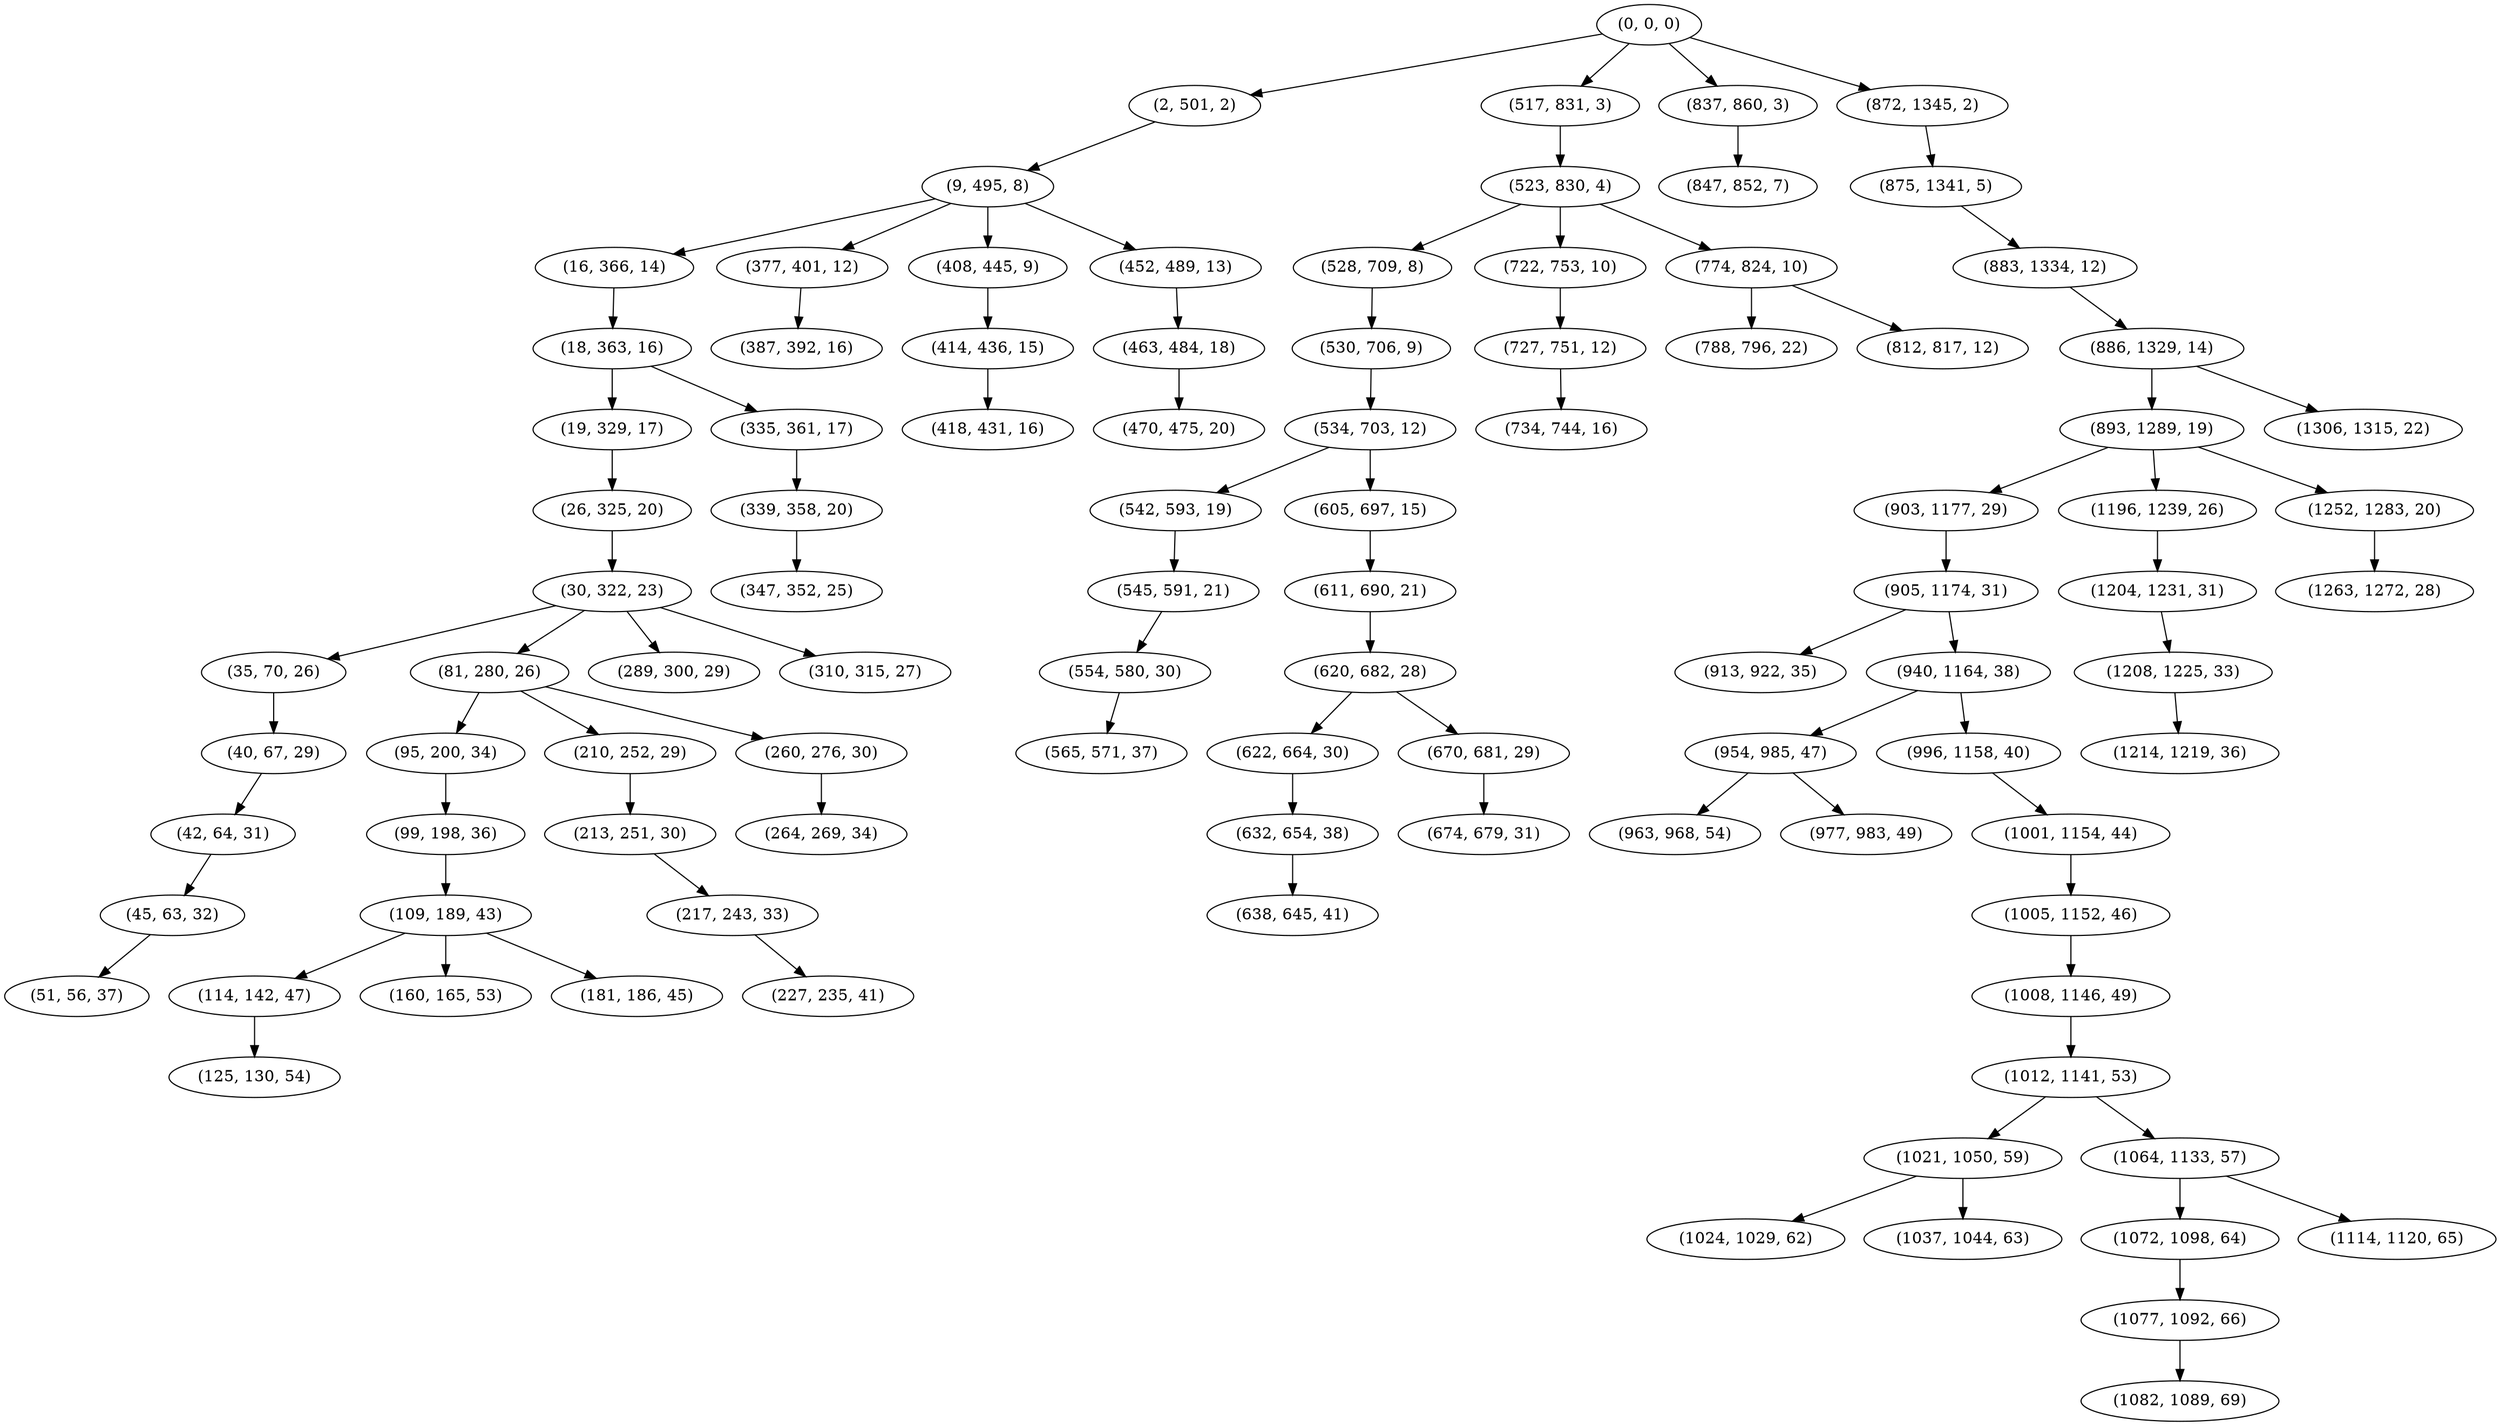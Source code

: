 digraph tree {
    "(0, 0, 0)";
    "(2, 501, 2)";
    "(9, 495, 8)";
    "(16, 366, 14)";
    "(18, 363, 16)";
    "(19, 329, 17)";
    "(26, 325, 20)";
    "(30, 322, 23)";
    "(35, 70, 26)";
    "(40, 67, 29)";
    "(42, 64, 31)";
    "(45, 63, 32)";
    "(51, 56, 37)";
    "(81, 280, 26)";
    "(95, 200, 34)";
    "(99, 198, 36)";
    "(109, 189, 43)";
    "(114, 142, 47)";
    "(125, 130, 54)";
    "(160, 165, 53)";
    "(181, 186, 45)";
    "(210, 252, 29)";
    "(213, 251, 30)";
    "(217, 243, 33)";
    "(227, 235, 41)";
    "(260, 276, 30)";
    "(264, 269, 34)";
    "(289, 300, 29)";
    "(310, 315, 27)";
    "(335, 361, 17)";
    "(339, 358, 20)";
    "(347, 352, 25)";
    "(377, 401, 12)";
    "(387, 392, 16)";
    "(408, 445, 9)";
    "(414, 436, 15)";
    "(418, 431, 16)";
    "(452, 489, 13)";
    "(463, 484, 18)";
    "(470, 475, 20)";
    "(517, 831, 3)";
    "(523, 830, 4)";
    "(528, 709, 8)";
    "(530, 706, 9)";
    "(534, 703, 12)";
    "(542, 593, 19)";
    "(545, 591, 21)";
    "(554, 580, 30)";
    "(565, 571, 37)";
    "(605, 697, 15)";
    "(611, 690, 21)";
    "(620, 682, 28)";
    "(622, 664, 30)";
    "(632, 654, 38)";
    "(638, 645, 41)";
    "(670, 681, 29)";
    "(674, 679, 31)";
    "(722, 753, 10)";
    "(727, 751, 12)";
    "(734, 744, 16)";
    "(774, 824, 10)";
    "(788, 796, 22)";
    "(812, 817, 12)";
    "(837, 860, 3)";
    "(847, 852, 7)";
    "(872, 1345, 2)";
    "(875, 1341, 5)";
    "(883, 1334, 12)";
    "(886, 1329, 14)";
    "(893, 1289, 19)";
    "(903, 1177, 29)";
    "(905, 1174, 31)";
    "(913, 922, 35)";
    "(940, 1164, 38)";
    "(954, 985, 47)";
    "(963, 968, 54)";
    "(977, 983, 49)";
    "(996, 1158, 40)";
    "(1001, 1154, 44)";
    "(1005, 1152, 46)";
    "(1008, 1146, 49)";
    "(1012, 1141, 53)";
    "(1021, 1050, 59)";
    "(1024, 1029, 62)";
    "(1037, 1044, 63)";
    "(1064, 1133, 57)";
    "(1072, 1098, 64)";
    "(1077, 1092, 66)";
    "(1082, 1089, 69)";
    "(1114, 1120, 65)";
    "(1196, 1239, 26)";
    "(1204, 1231, 31)";
    "(1208, 1225, 33)";
    "(1214, 1219, 36)";
    "(1252, 1283, 20)";
    "(1263, 1272, 28)";
    "(1306, 1315, 22)";
    "(0, 0, 0)" -> "(2, 501, 2)";
    "(0, 0, 0)" -> "(517, 831, 3)";
    "(0, 0, 0)" -> "(837, 860, 3)";
    "(0, 0, 0)" -> "(872, 1345, 2)";
    "(2, 501, 2)" -> "(9, 495, 8)";
    "(9, 495, 8)" -> "(16, 366, 14)";
    "(9, 495, 8)" -> "(377, 401, 12)";
    "(9, 495, 8)" -> "(408, 445, 9)";
    "(9, 495, 8)" -> "(452, 489, 13)";
    "(16, 366, 14)" -> "(18, 363, 16)";
    "(18, 363, 16)" -> "(19, 329, 17)";
    "(18, 363, 16)" -> "(335, 361, 17)";
    "(19, 329, 17)" -> "(26, 325, 20)";
    "(26, 325, 20)" -> "(30, 322, 23)";
    "(30, 322, 23)" -> "(35, 70, 26)";
    "(30, 322, 23)" -> "(81, 280, 26)";
    "(30, 322, 23)" -> "(289, 300, 29)";
    "(30, 322, 23)" -> "(310, 315, 27)";
    "(35, 70, 26)" -> "(40, 67, 29)";
    "(40, 67, 29)" -> "(42, 64, 31)";
    "(42, 64, 31)" -> "(45, 63, 32)";
    "(45, 63, 32)" -> "(51, 56, 37)";
    "(81, 280, 26)" -> "(95, 200, 34)";
    "(81, 280, 26)" -> "(210, 252, 29)";
    "(81, 280, 26)" -> "(260, 276, 30)";
    "(95, 200, 34)" -> "(99, 198, 36)";
    "(99, 198, 36)" -> "(109, 189, 43)";
    "(109, 189, 43)" -> "(114, 142, 47)";
    "(109, 189, 43)" -> "(160, 165, 53)";
    "(109, 189, 43)" -> "(181, 186, 45)";
    "(114, 142, 47)" -> "(125, 130, 54)";
    "(210, 252, 29)" -> "(213, 251, 30)";
    "(213, 251, 30)" -> "(217, 243, 33)";
    "(217, 243, 33)" -> "(227, 235, 41)";
    "(260, 276, 30)" -> "(264, 269, 34)";
    "(335, 361, 17)" -> "(339, 358, 20)";
    "(339, 358, 20)" -> "(347, 352, 25)";
    "(377, 401, 12)" -> "(387, 392, 16)";
    "(408, 445, 9)" -> "(414, 436, 15)";
    "(414, 436, 15)" -> "(418, 431, 16)";
    "(452, 489, 13)" -> "(463, 484, 18)";
    "(463, 484, 18)" -> "(470, 475, 20)";
    "(517, 831, 3)" -> "(523, 830, 4)";
    "(523, 830, 4)" -> "(528, 709, 8)";
    "(523, 830, 4)" -> "(722, 753, 10)";
    "(523, 830, 4)" -> "(774, 824, 10)";
    "(528, 709, 8)" -> "(530, 706, 9)";
    "(530, 706, 9)" -> "(534, 703, 12)";
    "(534, 703, 12)" -> "(542, 593, 19)";
    "(534, 703, 12)" -> "(605, 697, 15)";
    "(542, 593, 19)" -> "(545, 591, 21)";
    "(545, 591, 21)" -> "(554, 580, 30)";
    "(554, 580, 30)" -> "(565, 571, 37)";
    "(605, 697, 15)" -> "(611, 690, 21)";
    "(611, 690, 21)" -> "(620, 682, 28)";
    "(620, 682, 28)" -> "(622, 664, 30)";
    "(620, 682, 28)" -> "(670, 681, 29)";
    "(622, 664, 30)" -> "(632, 654, 38)";
    "(632, 654, 38)" -> "(638, 645, 41)";
    "(670, 681, 29)" -> "(674, 679, 31)";
    "(722, 753, 10)" -> "(727, 751, 12)";
    "(727, 751, 12)" -> "(734, 744, 16)";
    "(774, 824, 10)" -> "(788, 796, 22)";
    "(774, 824, 10)" -> "(812, 817, 12)";
    "(837, 860, 3)" -> "(847, 852, 7)";
    "(872, 1345, 2)" -> "(875, 1341, 5)";
    "(875, 1341, 5)" -> "(883, 1334, 12)";
    "(883, 1334, 12)" -> "(886, 1329, 14)";
    "(886, 1329, 14)" -> "(893, 1289, 19)";
    "(886, 1329, 14)" -> "(1306, 1315, 22)";
    "(893, 1289, 19)" -> "(903, 1177, 29)";
    "(893, 1289, 19)" -> "(1196, 1239, 26)";
    "(893, 1289, 19)" -> "(1252, 1283, 20)";
    "(903, 1177, 29)" -> "(905, 1174, 31)";
    "(905, 1174, 31)" -> "(913, 922, 35)";
    "(905, 1174, 31)" -> "(940, 1164, 38)";
    "(940, 1164, 38)" -> "(954, 985, 47)";
    "(940, 1164, 38)" -> "(996, 1158, 40)";
    "(954, 985, 47)" -> "(963, 968, 54)";
    "(954, 985, 47)" -> "(977, 983, 49)";
    "(996, 1158, 40)" -> "(1001, 1154, 44)";
    "(1001, 1154, 44)" -> "(1005, 1152, 46)";
    "(1005, 1152, 46)" -> "(1008, 1146, 49)";
    "(1008, 1146, 49)" -> "(1012, 1141, 53)";
    "(1012, 1141, 53)" -> "(1021, 1050, 59)";
    "(1012, 1141, 53)" -> "(1064, 1133, 57)";
    "(1021, 1050, 59)" -> "(1024, 1029, 62)";
    "(1021, 1050, 59)" -> "(1037, 1044, 63)";
    "(1064, 1133, 57)" -> "(1072, 1098, 64)";
    "(1064, 1133, 57)" -> "(1114, 1120, 65)";
    "(1072, 1098, 64)" -> "(1077, 1092, 66)";
    "(1077, 1092, 66)" -> "(1082, 1089, 69)";
    "(1196, 1239, 26)" -> "(1204, 1231, 31)";
    "(1204, 1231, 31)" -> "(1208, 1225, 33)";
    "(1208, 1225, 33)" -> "(1214, 1219, 36)";
    "(1252, 1283, 20)" -> "(1263, 1272, 28)";
}
